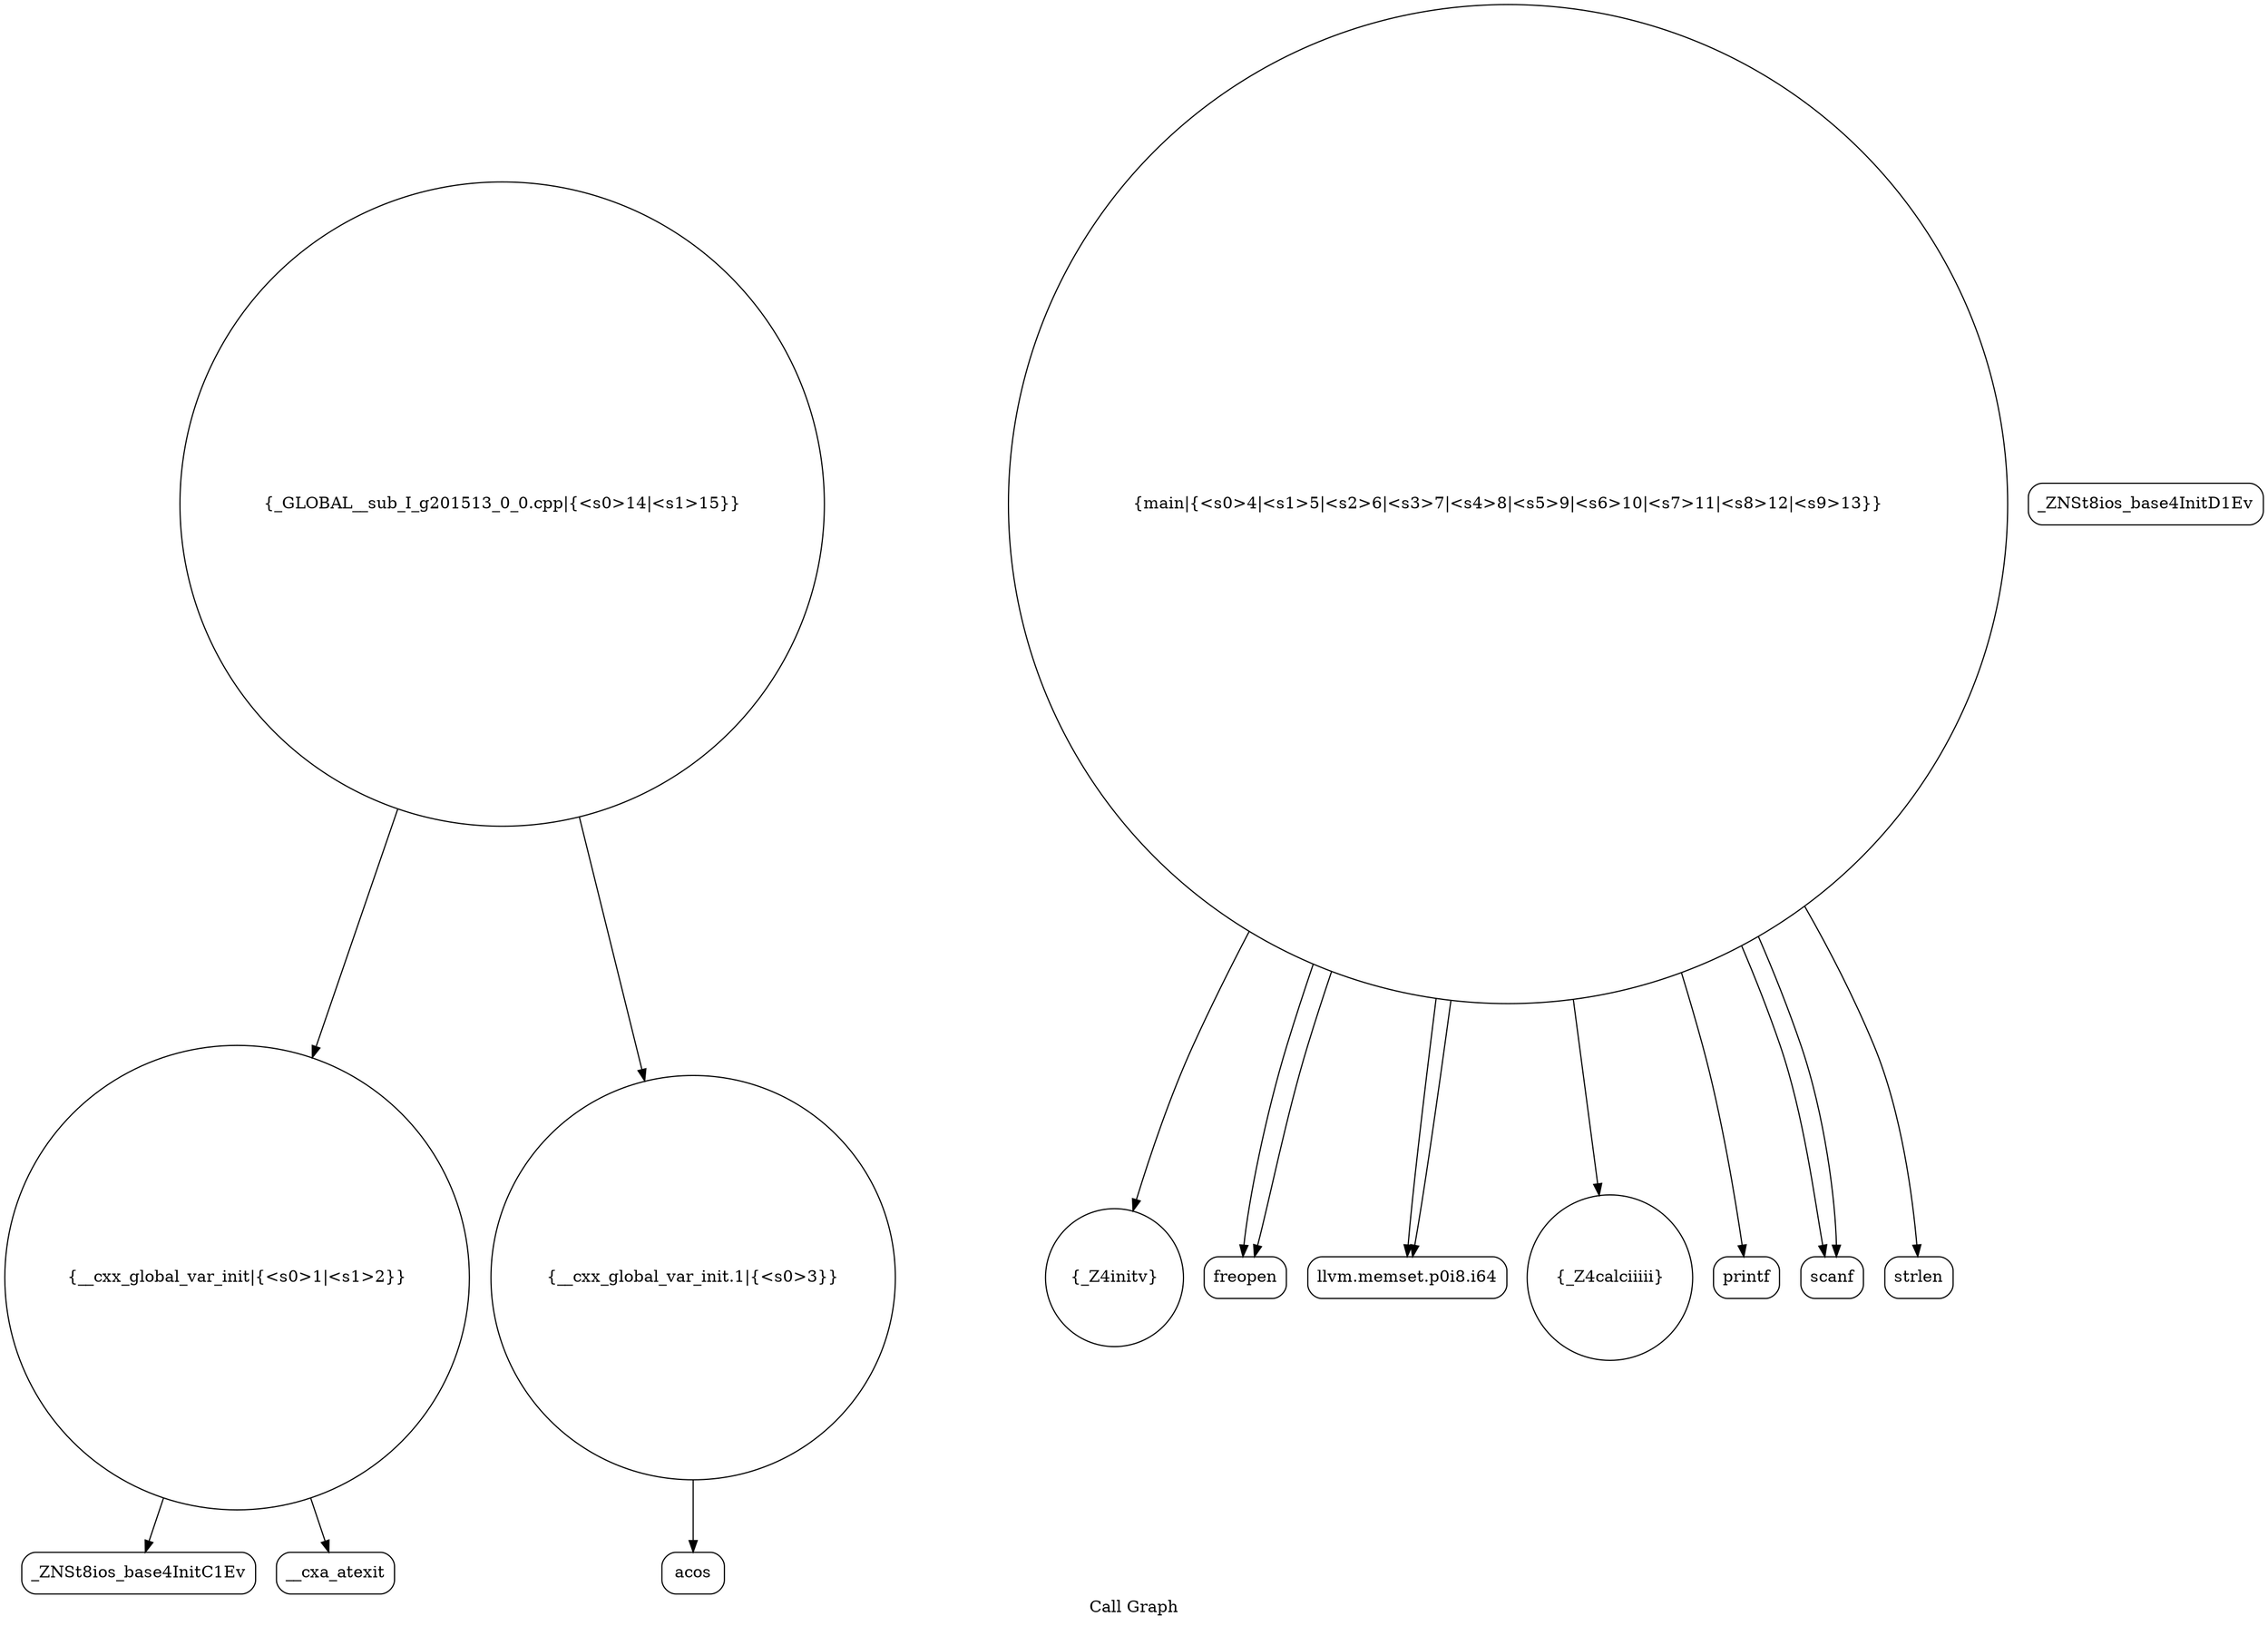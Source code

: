 digraph "Call Graph" {
	label="Call Graph";

	Node0x561edb081340 [shape=record,shape=circle,label="{__cxx_global_var_init|{<s0>1|<s1>2}}"];
	Node0x561edb081340:s0 -> Node0x561edb0817d0[color=black];
	Node0x561edb081340:s1 -> Node0x561edb0818d0[color=black];
	Node0x561edb081ad0 [shape=record,shape=circle,label="{_Z4initv}"];
	Node0x561edb081e50 [shape=record,shape=circle,label="{_GLOBAL__sub_I_g201513_0_0.cpp|{<s0>14|<s1>15}}"];
	Node0x561edb081e50:s0 -> Node0x561edb081340[color=black];
	Node0x561edb081e50:s1 -> Node0x561edb081950[color=black];
	Node0x561edb081850 [shape=record,shape=Mrecord,label="{_ZNSt8ios_base4InitD1Ev}"];
	Node0x561edb081bd0 [shape=record,shape=Mrecord,label="{freopen}"];
	Node0x561edb081950 [shape=record,shape=circle,label="{__cxx_global_var_init.1|{<s0>3}}"];
	Node0x561edb081950:s0 -> Node0x561edb0819d0[color=black];
	Node0x561edb081cd0 [shape=record,shape=Mrecord,label="{llvm.memset.p0i8.i64}"];
	Node0x561edb081a50 [shape=record,shape=circle,label="{_Z4calciiiii}"];
	Node0x561edb081dd0 [shape=record,shape=Mrecord,label="{printf}"];
	Node0x561edb0817d0 [shape=record,shape=Mrecord,label="{_ZNSt8ios_base4InitC1Ev}"];
	Node0x561edb081b50 [shape=record,shape=circle,label="{main|{<s0>4|<s1>5|<s2>6|<s3>7|<s4>8|<s5>9|<s6>10|<s7>11|<s8>12|<s9>13}}"];
	Node0x561edb081b50:s0 -> Node0x561edb081bd0[color=black];
	Node0x561edb081b50:s1 -> Node0x561edb081bd0[color=black];
	Node0x561edb081b50:s2 -> Node0x561edb081ad0[color=black];
	Node0x561edb081b50:s3 -> Node0x561edb081c50[color=black];
	Node0x561edb081b50:s4 -> Node0x561edb081cd0[color=black];
	Node0x561edb081b50:s5 -> Node0x561edb081c50[color=black];
	Node0x561edb081b50:s6 -> Node0x561edb081d50[color=black];
	Node0x561edb081b50:s7 -> Node0x561edb081cd0[color=black];
	Node0x561edb081b50:s8 -> Node0x561edb081a50[color=black];
	Node0x561edb081b50:s9 -> Node0x561edb081dd0[color=black];
	Node0x561edb0818d0 [shape=record,shape=Mrecord,label="{__cxa_atexit}"];
	Node0x561edb081c50 [shape=record,shape=Mrecord,label="{scanf}"];
	Node0x561edb0819d0 [shape=record,shape=Mrecord,label="{acos}"];
	Node0x561edb081d50 [shape=record,shape=Mrecord,label="{strlen}"];
}
